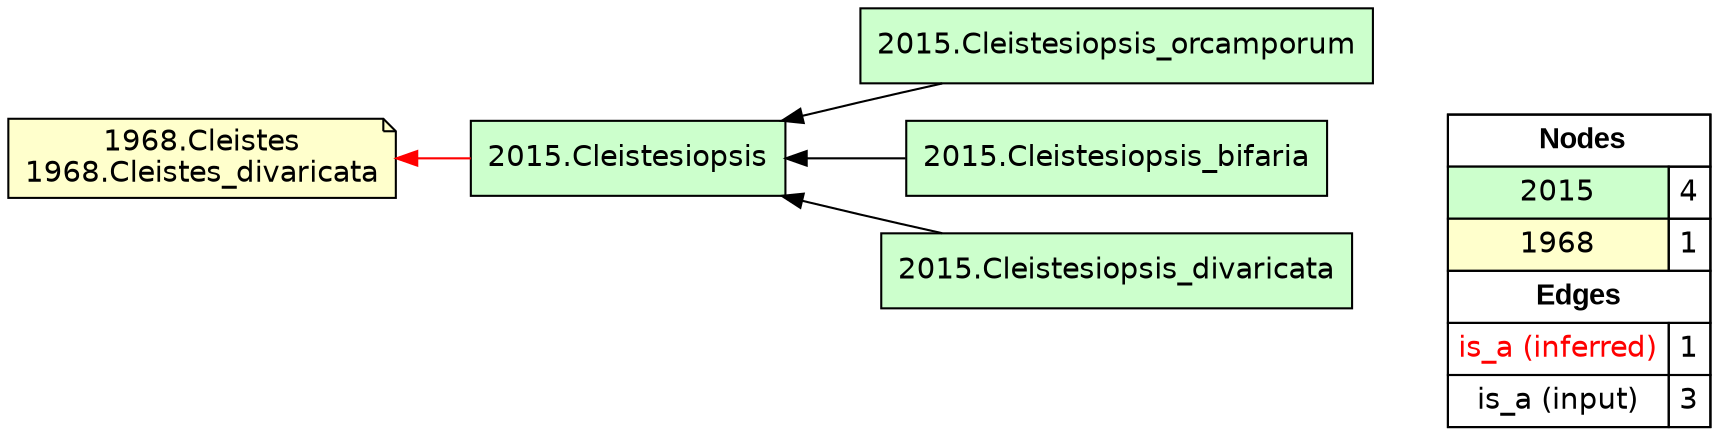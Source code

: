 digraph{
rankdir=RL
node[shape=box style=filled fillcolor="#CCFFCC" fontname="helvetica"] 
"2015.Cleistesiopsis_orcamporum"
"2015.Cleistesiopsis"
"2015.Cleistesiopsis_bifaria"
"2015.Cleistesiopsis_divaricata"
node[shape=note style=filled fillcolor="#FFFFCC" fontname="helvetica"] 
"1968.Cleistes\n1968.Cleistes_divaricata"
edge[arrowhead=normal style=dotted color="#000000" constraint=true penwidth=1]
edge[arrowhead=normal style=solid color="#FF0000" constraint=true penwidth=1]
"2015.Cleistesiopsis" -> "1968.Cleistes\n1968.Cleistes_divaricata"
edge[arrowhead=normal style=solid color="#000000" constraint=true penwidth=1]
"2015.Cleistesiopsis_divaricata" -> "2015.Cleistesiopsis"
"2015.Cleistesiopsis_bifaria" -> "2015.Cleistesiopsis"
"2015.Cleistesiopsis_orcamporum" -> "2015.Cleistesiopsis"
node[shape=box] 
{rank=source Legend [fillcolor= white margin=0 label=< 
 <TABLE BORDER="0" CELLBORDER="1" CELLSPACING="0" CELLPADDING="4"> 
<TR> <TD COLSPAN="2"><font face="Arial Black"> Nodes</font></TD> </TR> 
<TR> 
 <TD bgcolor="#CCFFCC" fontname="helvetica">2015</TD> 
 <TD>4</TD> 
 </TR> 
<TR> 
 <TD bgcolor="#FFFFCC" fontname="helvetica">1968</TD> 
 <TD>1</TD> 
 </TR> 
<TR> <TD COLSPAN="2"><font face = "Arial Black"> Edges </font></TD> </TR> 
<TR> 
 <TD><font color ="#FF0000">is_a (inferred)</font></TD><TD>1</TD>
</TR>
<TR> 
 <TD><font color ="#000000">is_a (input)</font></TD><TD>3</TD>
</TR>
</TABLE> 
 >] } 
}